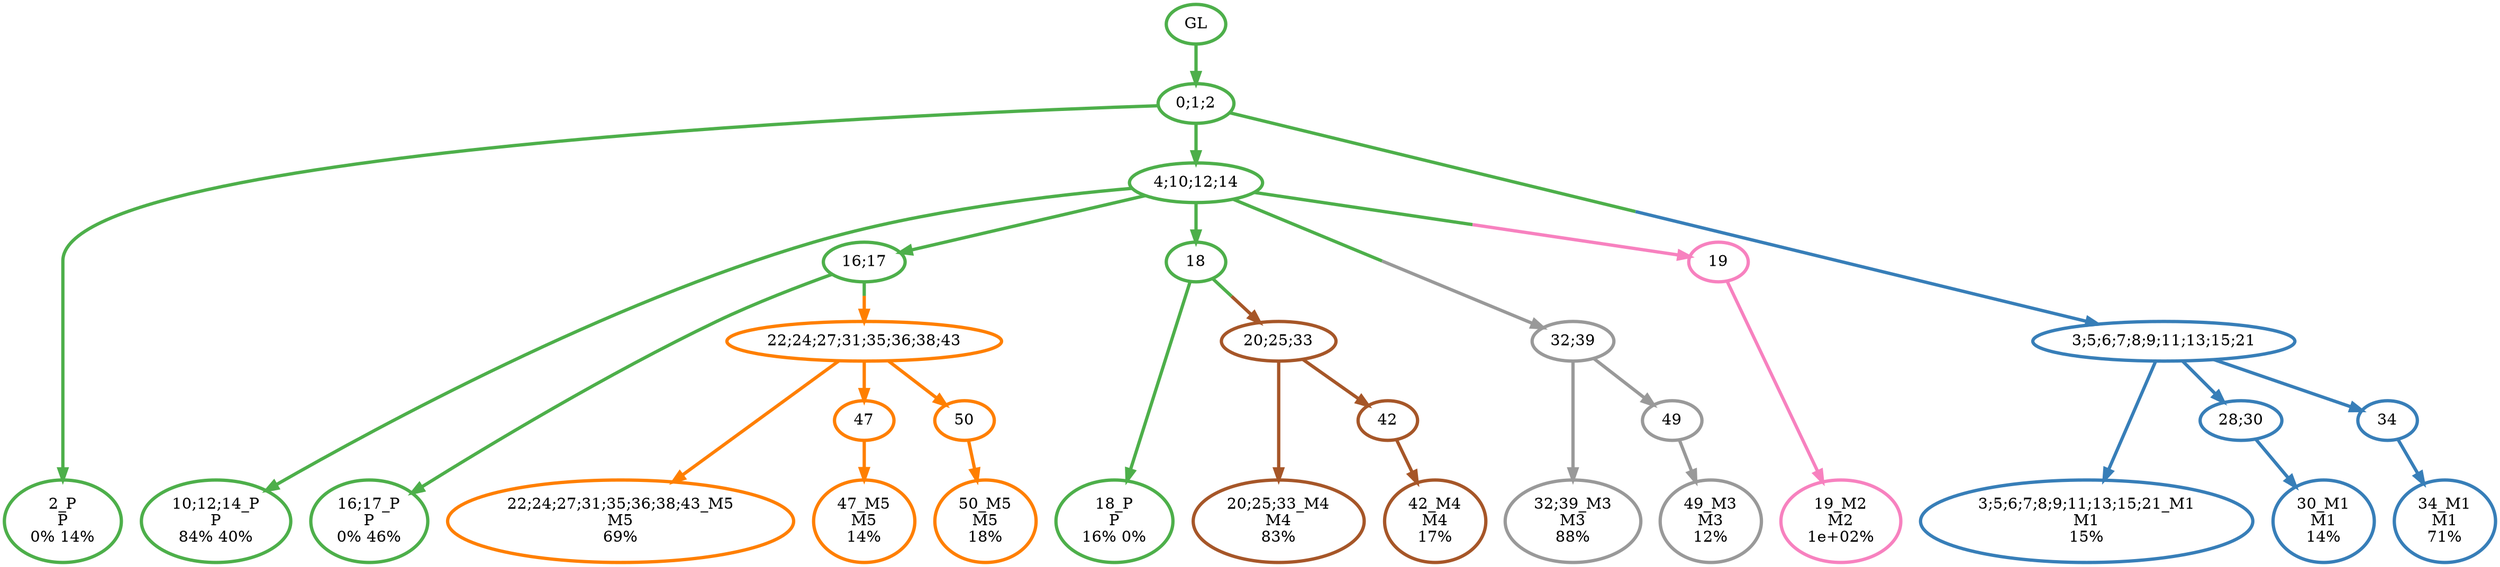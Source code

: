 digraph T {
	{
		rank=same
		28 [penwidth=3,colorscheme=set19,color=3,label="2_P\nP\n0% 14%"]
		26 [penwidth=3,colorscheme=set19,color=3,label="10;12;14_P\nP\n84% 40%"]
		24 [penwidth=3,colorscheme=set19,color=3,label="16;17_P\nP\n0% 46%"]
		22 [penwidth=3,colorscheme=set19,color=3,label="18_P\nP\n16% 0%"]
		21 [penwidth=3,colorscheme=set19,color=2,label="3;5;6;7;8;9;11;13;15;21_M1\nM1\n15%"]
		19 [penwidth=3,colorscheme=set19,color=2,label="30_M1\nM1\n14%"]
		17 [penwidth=3,colorscheme=set19,color=2,label="34_M1\nM1\n71%"]
		16 [penwidth=3,colorscheme=set19,color=8,label="19_M2\nM2\n1e+02%"]
		15 [penwidth=3,colorscheme=set19,color=9,label="32;39_M3\nM3\n88%"]
		13 [penwidth=3,colorscheme=set19,color=9,label="49_M3\nM3\n12%"]
		12 [penwidth=3,colorscheme=set19,color=7,label="20;25;33_M4\nM4\n83%"]
		10 [penwidth=3,colorscheme=set19,color=7,label="42_M4\nM4\n17%"]
		9 [penwidth=3,colorscheme=set19,color=5,label="22;24;27;31;35;36;38;43_M5\nM5\n69%"]
		7 [penwidth=3,colorscheme=set19,color=5,label="47_M5\nM5\n14%"]
		5 [penwidth=3,colorscheme=set19,color=5,label="50_M5\nM5\n18%"]
	}
	30 [penwidth=3,colorscheme=set19,color=3,label="GL"]
	29 [penwidth=3,colorscheme=set19,color=3,label="0;1;2"]
	27 [penwidth=3,colorscheme=set19,color=3,label="4;10;12;14"]
	25 [penwidth=3,colorscheme=set19,color=3,label="16;17"]
	23 [penwidth=3,colorscheme=set19,color=3,label="18"]
	20 [penwidth=3,colorscheme=set19,color=2,label="28;30"]
	18 [penwidth=3,colorscheme=set19,color=2,label="34"]
	14 [penwidth=3,colorscheme=set19,color=9,label="49"]
	11 [penwidth=3,colorscheme=set19,color=7,label="42"]
	8 [penwidth=3,colorscheme=set19,color=5,label="47"]
	6 [penwidth=3,colorscheme=set19,color=5,label="50"]
	4 [penwidth=3,colorscheme=set19,color=5,label="22;24;27;31;35;36;38;43"]
	3 [penwidth=3,colorscheme=set19,color=7,label="20;25;33"]
	2 [penwidth=3,colorscheme=set19,color=9,label="32;39"]
	1 [penwidth=3,colorscheme=set19,color=8,label="19"]
	0 [penwidth=3,colorscheme=set19,color=2,label="3;5;6;7;8;9;11;13;15;21"]
	30 -> 29 [penwidth=3,colorscheme=set19,color=3]
	29 -> 28 [penwidth=3,colorscheme=set19,color=3]
	29 -> 27 [penwidth=3,colorscheme=set19,color=3]
	29 -> 0 [penwidth=3,colorscheme=set19,color="3;0.5:2"]
	27 -> 26 [penwidth=3,colorscheme=set19,color=3]
	27 -> 25 [penwidth=3,colorscheme=set19,color=3]
	27 -> 23 [penwidth=3,colorscheme=set19,color=3]
	27 -> 2 [penwidth=3,colorscheme=set19,color="3;0.5:9"]
	27 -> 1 [penwidth=3,colorscheme=set19,color="3;0.5:8"]
	25 -> 24 [penwidth=3,colorscheme=set19,color=3]
	25 -> 4 [penwidth=3,colorscheme=set19,color="3;0.5:5"]
	23 -> 22 [penwidth=3,colorscheme=set19,color=3]
	23 -> 3 [penwidth=3,colorscheme=set19,color="3;0.5:7"]
	20 -> 19 [penwidth=3,colorscheme=set19,color=2]
	18 -> 17 [penwidth=3,colorscheme=set19,color=2]
	14 -> 13 [penwidth=3,colorscheme=set19,color=9]
	11 -> 10 [penwidth=3,colorscheme=set19,color=7]
	8 -> 7 [penwidth=3,colorscheme=set19,color=5]
	6 -> 5 [penwidth=3,colorscheme=set19,color=5]
	4 -> 9 [penwidth=3,colorscheme=set19,color=5]
	4 -> 8 [penwidth=3,colorscheme=set19,color=5]
	4 -> 6 [penwidth=3,colorscheme=set19,color=5]
	3 -> 12 [penwidth=3,colorscheme=set19,color=7]
	3 -> 11 [penwidth=3,colorscheme=set19,color=7]
	2 -> 15 [penwidth=3,colorscheme=set19,color=9]
	2 -> 14 [penwidth=3,colorscheme=set19,color=9]
	1 -> 16 [penwidth=3,colorscheme=set19,color=8]
	0 -> 21 [penwidth=3,colorscheme=set19,color=2]
	0 -> 20 [penwidth=3,colorscheme=set19,color=2]
	0 -> 18 [penwidth=3,colorscheme=set19,color=2]
}
